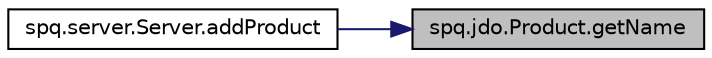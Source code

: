 digraph "spq.jdo.Product.getName"
{
 // LATEX_PDF_SIZE
  edge [fontname="Helvetica",fontsize="10",labelfontname="Helvetica",labelfontsize="10"];
  node [fontname="Helvetica",fontsize="10",shape=record];
  rankdir="RL";
  Node1 [label="spq.jdo.Product.getName",height=0.2,width=0.4,color="black", fillcolor="grey75", style="filled", fontcolor="black",tooltip=" "];
  Node1 -> Node2 [dir="back",color="midnightblue",fontsize="10",style="solid",fontname="Helvetica"];
  Node2 [label="spq.server.Server.addProduct",height=0.2,width=0.4,color="black", fillcolor="white", style="filled",URL="$classspq_1_1server_1_1_server.html#a8e47e8013490f548e93dbcd3ad07fe88",tooltip=" "];
}
